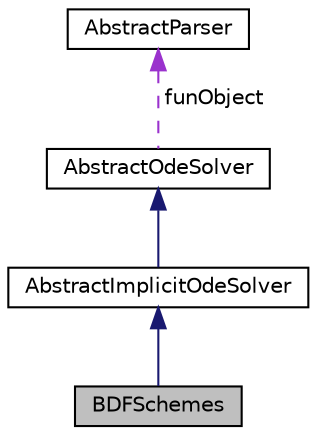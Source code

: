 digraph "BDFSchemes"
{
 // LATEX_PDF_SIZE
  edge [fontname="Helvetica",fontsize="10",labelfontname="Helvetica",labelfontsize="10"];
  node [fontname="Helvetica",fontsize="10",shape=record];
  Node1 [label="BDFSchemes",height=0.2,width=0.4,color="black", fillcolor="grey75", style="filled", fontcolor="black",tooltip=" "];
  Node2 -> Node1 [dir="back",color="midnightblue",fontsize="10",style="solid",fontname="Helvetica"];
  Node2 [label="AbstractImplicitOdeSolver",height=0.2,width=0.4,color="black", fillcolor="white", style="filled",URL="$classAbstractImplicitOdeSolver.html",tooltip="this class inherits from AbstractOdeSolver and is required for all the implicit methods"];
  Node3 -> Node2 [dir="back",color="midnightblue",fontsize="10",style="solid",fontname="Helvetica"];
  Node3 [label="AbstractOdeSolver",height=0.2,width=0.4,color="black", fillcolor="white", style="filled",URL="$classAbstractOdeSolver.html",tooltip=" "];
  Node4 -> Node3 [dir="back",color="darkorchid3",fontsize="10",style="dashed",label=" funObject" ,fontname="Helvetica"];
  Node4 [label="AbstractParser",height=0.2,width=0.4,color="black", fillcolor="white", style="filled",URL="$classAbstractParser.html",tooltip=" "];
}
